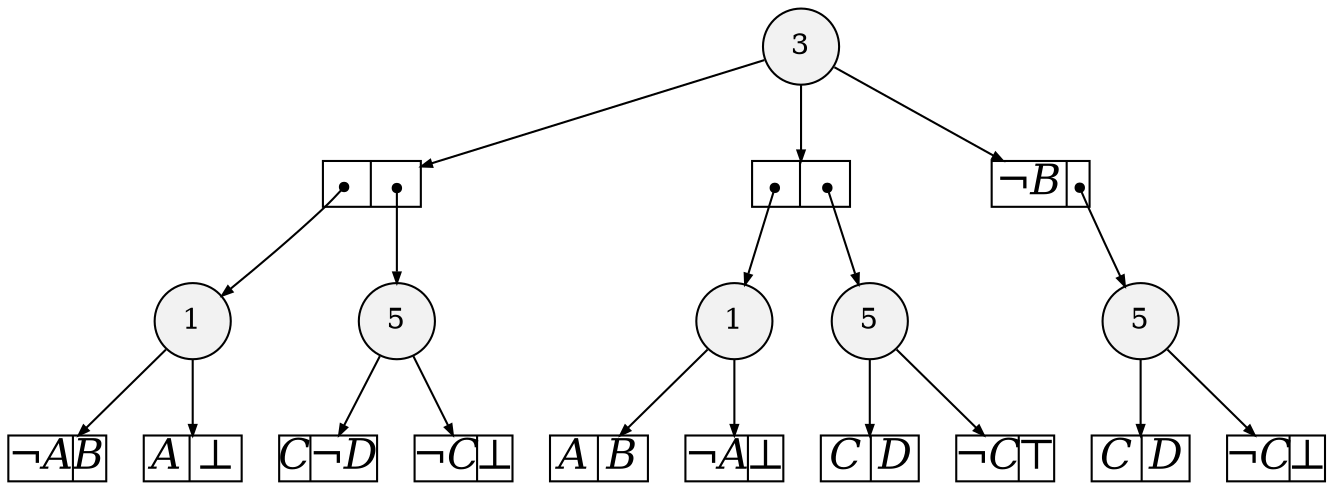 
digraph sdd {

overlap=false

{rank=same; n20 n28 n23 }
{rank=same; n29 }
{rank=same; n13 n14 }

n20 [label= "5",style=filled,fillcolor=gray95,shape=circle,height=.25,width=.25]; 
n20e0
      [label= "<L>C|<R>D",
      shape=record,
      fontsize=20,
      fontname="Times-Italic",
      fillcolor=white,
      style=filled,
      fixedsize=true,
      height=.30, 
      width=.65];

n20->n20e0 [arrowsize=.50];
n20e1
      [label= "<L>&not;C|<R>&#8869;",
      shape=record,
      fontsize=20,
      fontname="Times-Italic",
      fillcolor=white,
      style=filled,
      fixedsize=true,
      height=.30, 
      width=.65];

n20->n20e1 [arrowsize=.50];
n28 [label= "5",style=filled,fillcolor=gray95,shape=circle,height=.25,width=.25]; 
n28e0
      [label= "<L>C|<R>&not;D",
      shape=record,
      fontsize=20,
      fontname="Times-Italic",
      fillcolor=white,
      style=filled,
      fixedsize=true,
      height=.30, 
      width=.65];

n28->n28e0 [arrowsize=.50];
n28e1
      [label= "<L>&not;C|<R>&#8869;",
      shape=record,
      fontsize=20,
      fontname="Times-Italic",
      fillcolor=white,
      style=filled,
      fixedsize=true,
      height=.30, 
      width=.65];

n28->n28e1 [arrowsize=.50];
n23 [label= "5",style=filled,fillcolor=gray95,shape=circle,height=.25,width=.25]; 
n23e0
      [label= "<L>C|<R>D",
      shape=record,
      fontsize=20,
      fontname="Times-Italic",
      fillcolor=white,
      style=filled,
      fixedsize=true,
      height=.30, 
      width=.65];

n23->n23e0 [arrowsize=.50];
n23e1
      [label= "<L>&not;C|<R>&#8868;",
      shape=record,
      fontsize=20,
      fontname="Times-Italic",
      fillcolor=white,
      style=filled,
      fixedsize=true,
      height=.30, 
      width=.65];

n23->n23e1 [arrowsize=.50];
n29 [label= "3",style=filled,fillcolor=gray95,shape=circle,height=.25,width=.25]; 
n29e0
      [label= "<L>|<R>",
      shape=record,
      fontsize=20,
      fontname="Times-Italic",
      fillcolor=white,
      style=filled,
      fixedsize=true,
      height=.30, 
      width=.65];

n29->n29e0 [arrowsize=.50];
n29e0:L:c->n14 [arrowsize=.50,tailclip=false,arrowtail=dot,dir=both];
n29e0:R:c->n28 [arrowsize=.50,tailclip=false,arrowtail=dot,dir=both];
n29e1
      [label= "<L>|<R>",
      shape=record,
      fontsize=20,
      fontname="Times-Italic",
      fillcolor=white,
      style=filled,
      fixedsize=true,
      height=.30, 
      width=.65];

n29->n29e1 [arrowsize=.50];
n29e1:L:c->n13 [arrowsize=.50,tailclip=false,arrowtail=dot,dir=both];
n29e1:R:c->n23 [arrowsize=.50,tailclip=false,arrowtail=dot,dir=both];
n29e2
      [label= "<L>&not;B|<R>",
      shape=record,
      fontsize=20,
      fontname="Times-Italic",
      fillcolor=white,
      style=filled,
      fixedsize=true,
      height=.30, 
      width=.65];

n29->n29e2 [arrowsize=.50];
n29e2:R:c->n20 [arrowsize=.50,tailclip=false,arrowtail=dot,dir=both];
n13 [label= "1",style=filled,fillcolor=gray95,shape=circle,height=.25,width=.25]; 
n13e0
      [label= "<L>A|<R>B",
      shape=record,
      fontsize=20,
      fontname="Times-Italic",
      fillcolor=white,
      style=filled,
      fixedsize=true,
      height=.30, 
      width=.65];

n13->n13e0 [arrowsize=.50];
n13e1
      [label= "<L>&not;A|<R>&#8869;",
      shape=record,
      fontsize=20,
      fontname="Times-Italic",
      fillcolor=white,
      style=filled,
      fixedsize=true,
      height=.30, 
      width=.65];

n13->n13e1 [arrowsize=.50];
n14 [label= "1",style=filled,fillcolor=gray95,shape=circle,height=.25,width=.25]; 
n14e0
      [label= "<L>&not;A|<R>B",
      shape=record,
      fontsize=20,
      fontname="Times-Italic",
      fillcolor=white,
      style=filled,
      fixedsize=true,
      height=.30, 
      width=.65];

n14->n14e0 [arrowsize=.50];
n14e1
      [label= "<L>A|<R>&#8869;",
      shape=record,
      fontsize=20,
      fontname="Times-Italic",
      fillcolor=white,
      style=filled,
      fixedsize=true,
      height=.30, 
      width=.65];

n14->n14e1 [arrowsize=.50];


}
